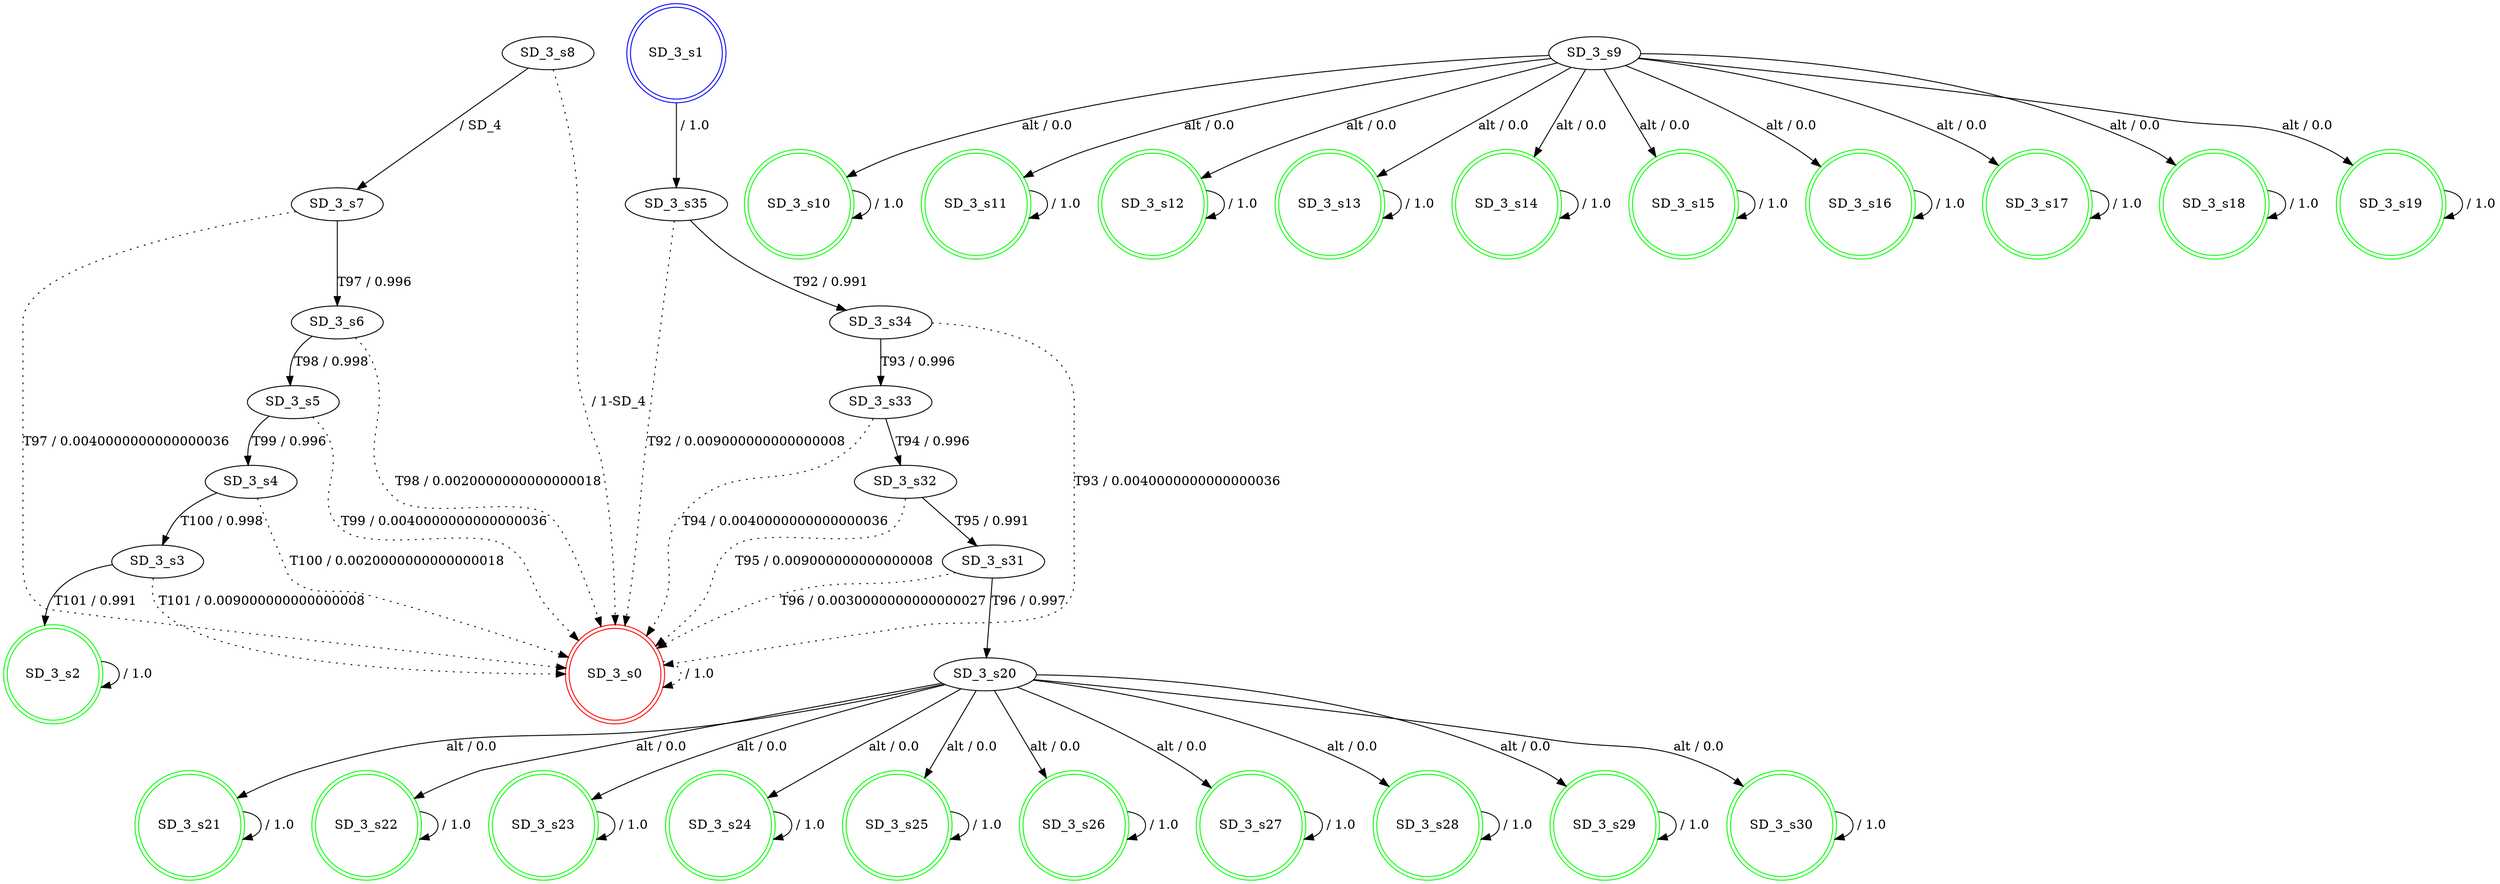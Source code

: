 digraph graphname {
SD_3_s0 [label="SD_3_s0",color=red,shape=doublecircle ];
SD_3_s1 [label="SD_3_s1",color=blue,shape=doublecircle ];
SD_3_s2 [label="SD_3_s2",color=green,shape=doublecircle ];
SD_3_s3 [label="SD_3_s3" ];
SD_3_s4 [label="SD_3_s4" ];
SD_3_s5 [label="SD_3_s5" ];
SD_3_s6 [label="SD_3_s6" ];
SD_3_s7 [label="SD_3_s7" ];
SD_3_s8 [label="SD_3_s8" ];
SD_3_s9 [label="SD_3_s9" ];
SD_3_s10 [label="SD_3_s10",color=green,shape=doublecircle ];
SD_3_s11 [label="SD_3_s11",color=green,shape=doublecircle ];
SD_3_s12 [label="SD_3_s12",color=green,shape=doublecircle ];
SD_3_s13 [label="SD_3_s13",color=green,shape=doublecircle ];
SD_3_s14 [label="SD_3_s14",color=green,shape=doublecircle ];
SD_3_s15 [label="SD_3_s15",color=green,shape=doublecircle ];
SD_3_s16 [label="SD_3_s16",color=green,shape=doublecircle ];
SD_3_s17 [label="SD_3_s17",color=green,shape=doublecircle ];
SD_3_s18 [label="SD_3_s18",color=green,shape=doublecircle ];
SD_3_s19 [label="SD_3_s19",color=green,shape=doublecircle ];
SD_3_s20 [label="SD_3_s20" ];
SD_3_s21 [label="SD_3_s21",color=green,shape=doublecircle ];
SD_3_s22 [label="SD_3_s22",color=green,shape=doublecircle ];
SD_3_s23 [label="SD_3_s23",color=green,shape=doublecircle ];
SD_3_s24 [label="SD_3_s24",color=green,shape=doublecircle ];
SD_3_s25 [label="SD_3_s25",color=green,shape=doublecircle ];
SD_3_s26 [label="SD_3_s26",color=green,shape=doublecircle ];
SD_3_s27 [label="SD_3_s27",color=green,shape=doublecircle ];
SD_3_s28 [label="SD_3_s28",color=green,shape=doublecircle ];
SD_3_s29 [label="SD_3_s29",color=green,shape=doublecircle ];
SD_3_s30 [label="SD_3_s30",color=green,shape=doublecircle ];
SD_3_s31 [label="SD_3_s31" ];
SD_3_s32 [label="SD_3_s32" ];
SD_3_s33 [label="SD_3_s33" ];
SD_3_s34 [label="SD_3_s34" ];
SD_3_s35 [label="SD_3_s35" ];
SD_3_s0 -> SD_3_s0 [label=" / 1.0", style=dotted];
SD_3_s1 -> SD_3_s35 [label=" / 1.0"];
SD_3_s2 -> SD_3_s2 [label=" / 1.0"];
SD_3_s3 -> SD_3_s2 [label="T101 / 0.991"];
SD_3_s3 -> SD_3_s0 [label="T101 / 0.009000000000000008", style=dotted];
SD_3_s4 -> SD_3_s3 [label="T100 / 0.998"];
SD_3_s4 -> SD_3_s0 [label="T100 / 0.0020000000000000018", style=dotted];
SD_3_s5 -> SD_3_s4 [label="T99 / 0.996"];
SD_3_s5 -> SD_3_s0 [label="T99 / 0.0040000000000000036", style=dotted];
SD_3_s6 -> SD_3_s5 [label="T98 / 0.998"];
SD_3_s6 -> SD_3_s0 [label="T98 / 0.0020000000000000018", style=dotted];
SD_3_s7 -> SD_3_s6 [label="T97 / 0.996"];
SD_3_s7 -> SD_3_s0 [label="T97 / 0.0040000000000000036", style=dotted];
SD_3_s8 -> SD_3_s7 [label=" / SD_4"];
SD_3_s8 -> SD_3_s0 [label=" / 1-SD_4", style=dotted];
SD_3_s9 -> SD_3_s10 [label="alt / 0.0"];
SD_3_s9 -> SD_3_s11 [label="alt / 0.0"];
SD_3_s9 -> SD_3_s12 [label="alt / 0.0"];
SD_3_s9 -> SD_3_s13 [label="alt / 0.0"];
SD_3_s9 -> SD_3_s14 [label="alt / 0.0"];
SD_3_s9 -> SD_3_s15 [label="alt / 0.0"];
SD_3_s9 -> SD_3_s16 [label="alt / 0.0"];
SD_3_s9 -> SD_3_s17 [label="alt / 0.0"];
SD_3_s9 -> SD_3_s18 [label="alt / 0.0"];
SD_3_s9 -> SD_3_s19 [label="alt / 0.0"];
SD_3_s10 -> SD_3_s10 [label=" / 1.0"];
SD_3_s11 -> SD_3_s11 [label=" / 1.0"];
SD_3_s12 -> SD_3_s12 [label=" / 1.0"];
SD_3_s13 -> SD_3_s13 [label=" / 1.0"];
SD_3_s14 -> SD_3_s14 [label=" / 1.0"];
SD_3_s15 -> SD_3_s15 [label=" / 1.0"];
SD_3_s16 -> SD_3_s16 [label=" / 1.0"];
SD_3_s17 -> SD_3_s17 [label=" / 1.0"];
SD_3_s18 -> SD_3_s18 [label=" / 1.0"];
SD_3_s19 -> SD_3_s19 [label=" / 1.0"];
SD_3_s20 -> SD_3_s21 [label="alt / 0.0"];
SD_3_s20 -> SD_3_s22 [label="alt / 0.0"];
SD_3_s20 -> SD_3_s23 [label="alt / 0.0"];
SD_3_s20 -> SD_3_s24 [label="alt / 0.0"];
SD_3_s20 -> SD_3_s25 [label="alt / 0.0"];
SD_3_s20 -> SD_3_s26 [label="alt / 0.0"];
SD_3_s20 -> SD_3_s27 [label="alt / 0.0"];
SD_3_s20 -> SD_3_s28 [label="alt / 0.0"];
SD_3_s20 -> SD_3_s29 [label="alt / 0.0"];
SD_3_s20 -> SD_3_s30 [label="alt / 0.0"];
SD_3_s21 -> SD_3_s21 [label=" / 1.0"];
SD_3_s22 -> SD_3_s22 [label=" / 1.0"];
SD_3_s23 -> SD_3_s23 [label=" / 1.0"];
SD_3_s24 -> SD_3_s24 [label=" / 1.0"];
SD_3_s25 -> SD_3_s25 [label=" / 1.0"];
SD_3_s26 -> SD_3_s26 [label=" / 1.0"];
SD_3_s27 -> SD_3_s27 [label=" / 1.0"];
SD_3_s28 -> SD_3_s28 [label=" / 1.0"];
SD_3_s29 -> SD_3_s29 [label=" / 1.0"];
SD_3_s30 -> SD_3_s30 [label=" / 1.0"];
SD_3_s31 -> SD_3_s20 [label="T96 / 0.997"];
SD_3_s31 -> SD_3_s0 [label="T96 / 0.0030000000000000027", style=dotted];
SD_3_s32 -> SD_3_s31 [label="T95 / 0.991"];
SD_3_s32 -> SD_3_s0 [label="T95 / 0.009000000000000008", style=dotted];
SD_3_s33 -> SD_3_s32 [label="T94 / 0.996"];
SD_3_s33 -> SD_3_s0 [label="T94 / 0.0040000000000000036", style=dotted];
SD_3_s34 -> SD_3_s33 [label="T93 / 0.996"];
SD_3_s34 -> SD_3_s0 [label="T93 / 0.0040000000000000036", style=dotted];
SD_3_s35 -> SD_3_s34 [label="T92 / 0.991"];
SD_3_s35 -> SD_3_s0 [label="T92 / 0.009000000000000008", style=dotted];
}
